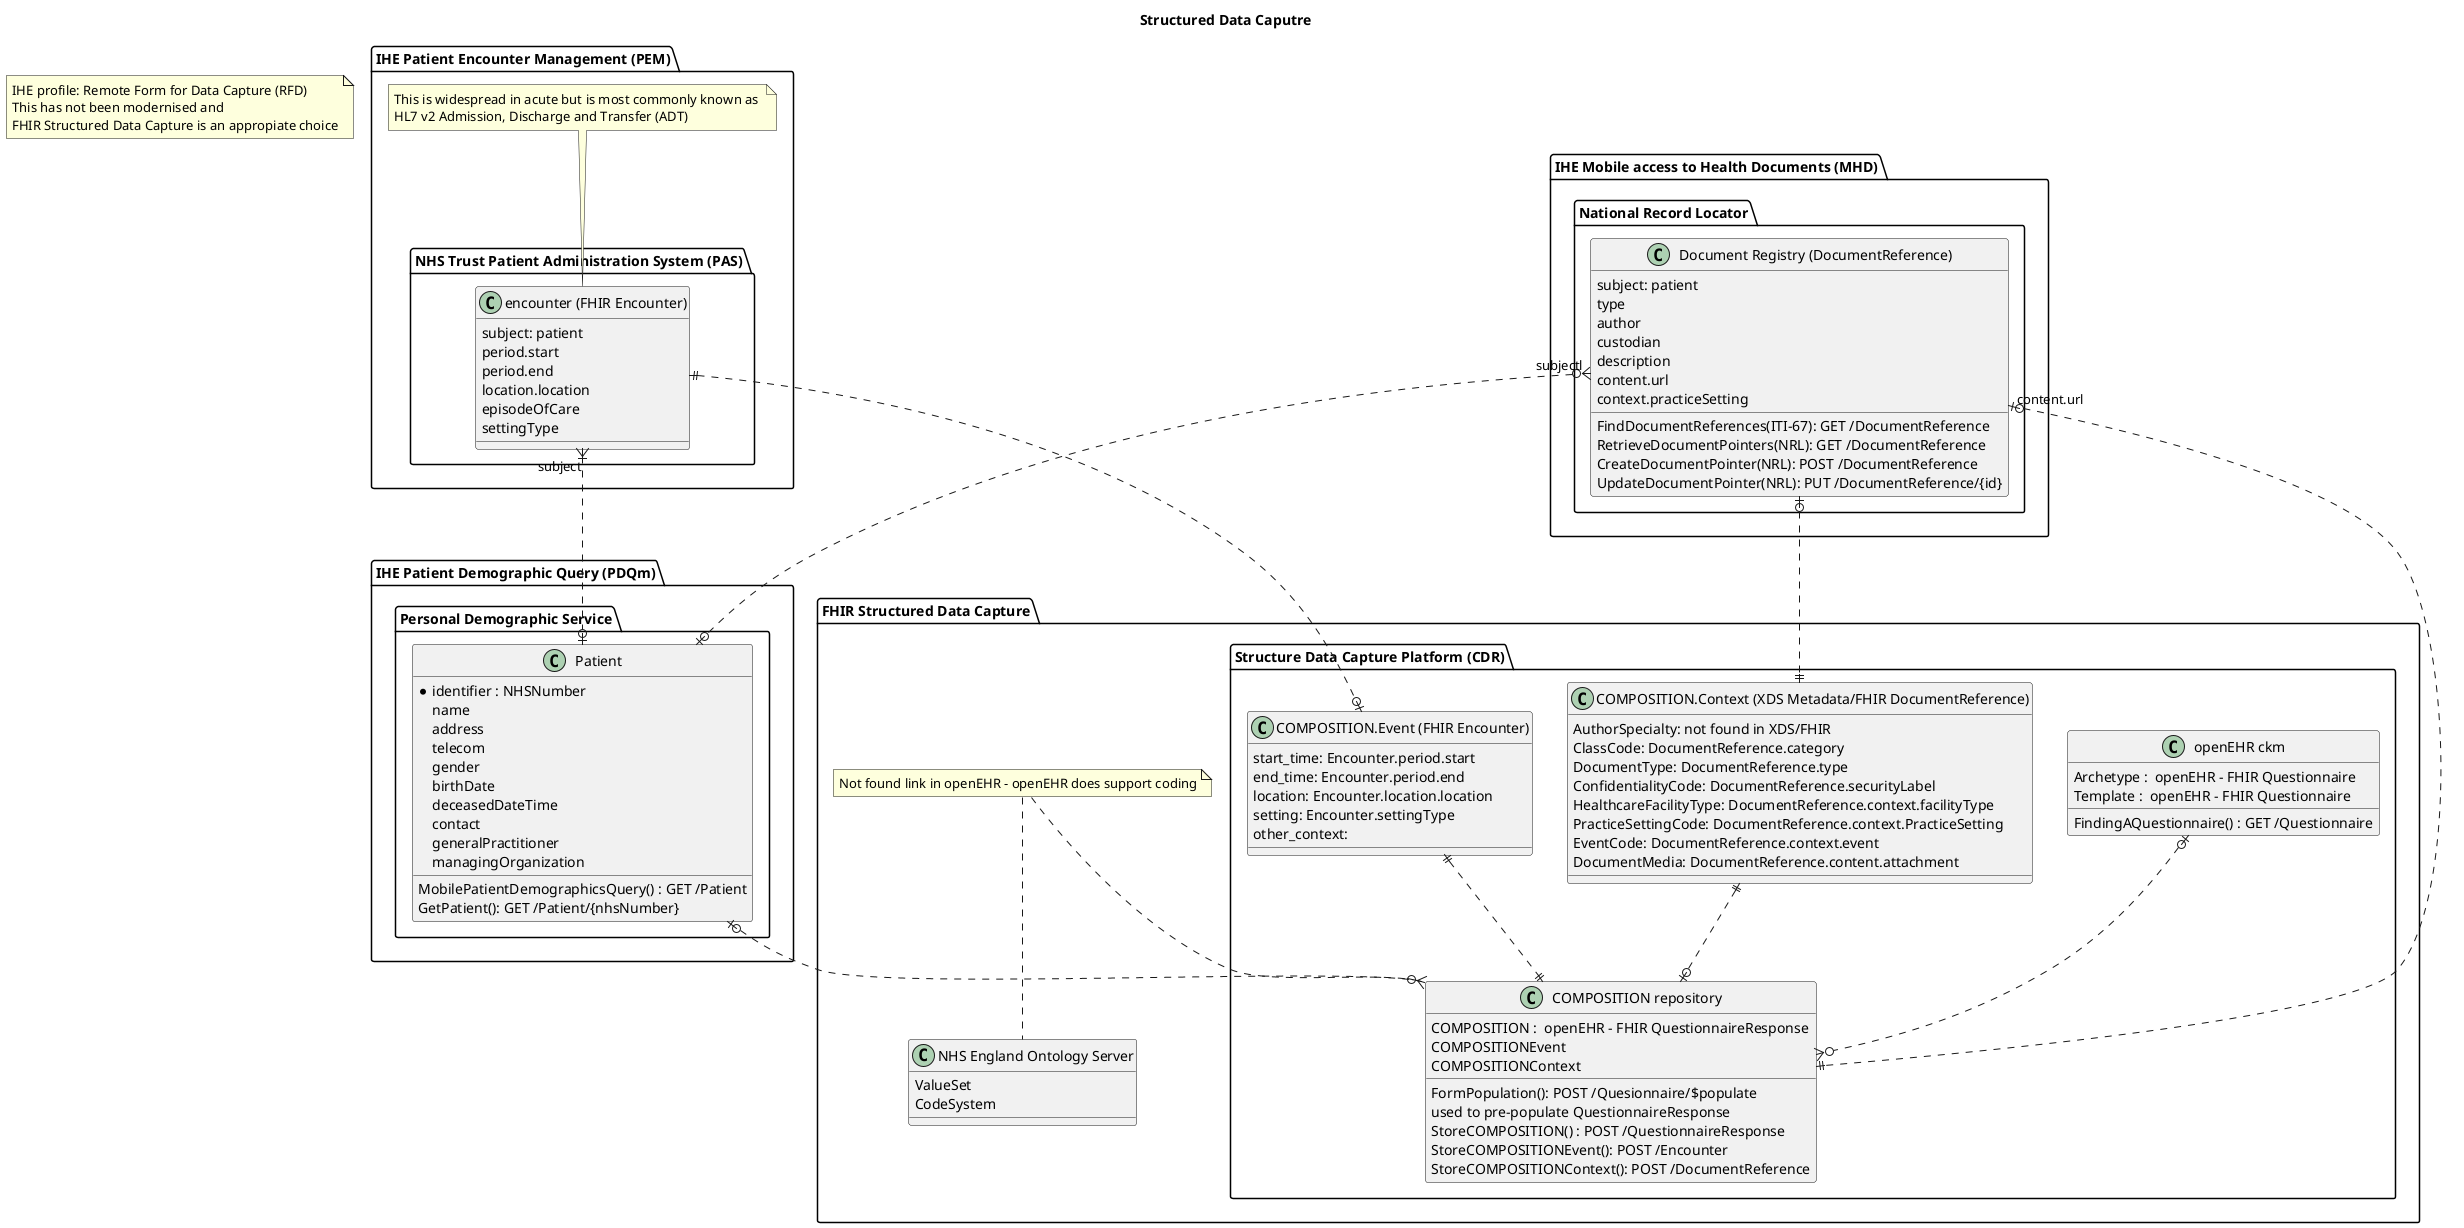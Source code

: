 @startuml


title Structured Data Caputre


  note "IHE profile: Remote Form for Data Capture (RFD) \nThis has not been modernised and \nFHIR Structured Data Capture is an appropiate choice" as RFD


package sdc as "FHIR Structured Data Capture" {

  package openEhrPkg as "Structure Data Capture Platform (CDR)" {
    class openEhrCKM as "openEHR ckm" {
      Archetype :  openEHR - FHIR Questionnaire
      Template :  openEHR - FHIR Questionnaire
      FindingAQuestionnaire() : GET /Questionnaire
    }

    class openEhr as "COMPOSITION repository" {
      COMPOSITION :  openEHR - FHIR QuestionnaireResponse
      COMPOSITIONEvent
      COMPOSITIONContext
      FormPopulation(): POST /Quesionnaire/$populate \nused to pre-populate QuestionnaireResponse
      StoreCOMPOSITION() : POST /QuestionnaireResponse
      StoreCOMPOSITIONEvent(): POST /Encounter
      StoreCOMPOSITIONContext(): POST /DocumentReference
    }

    class openEHREvent as "COMPOSITION.Event (FHIR Encounter)" {
    start_time: Encounter.period.start
    end_time: Encounter.period.end
    location: Encounter.location.location
    setting: Encounter.settingType
    other_context:
    }

    class openEHRContext as "COMPOSITION.Context (XDS Metadata/FHIR DocumentReference)" {
      AuthorSpecialty: not found in XDS/FHIR
      ClassCode: DocumentReference.category
      DocumentType: DocumentReference.type
      ConfidentialityCode: DocumentReference.securityLabel
      HealthcareFacilityType: DocumentReference.context.facilityType
      PracticeSettingCode: DocumentReference.context.PracticeSetting
      EventCode: DocumentReference.context.event
      DocumentMedia: DocumentReference.content.attachment
    }
  }

  class onto as "NHS England Ontology Server" {
    ValueSet
    CodeSystem
  }

  openEHRContext ||..o| openEhr
  openEHREvent ||..|| openEhr
  openEhrCKM |o..o{ openEhr

  note "Not found link in openEHR - openEHR does support coding" as TERM

  TERM .. onto
  TERM .. openEhr

}

package pdqm as "IHE Patient Demographic Query (PDQm)" {

  package pds as "Personal Demographic Service" {

     class Patient {
        * identifier : NHSNumber
  name
  address
  telecom
  gender
  birthDate
  deceasedDateTime
  contact
  generalPractitioner
  managingOrganization
  MobilePatientDemographicsQuery() : GET /Patient
  GetPatient(): GET /Patient/{nhsNumber}
     }
  }
}

package mhd as "IHE Mobile access to Health Documents (MHD)" {
  package nrl as "National Record Locator" {
  class "Document Registry (DocumentReference)" as documentRegistry {
   subject: patient
   type
   author
   custodian
   description
   content.url
   context.practiceSetting
   FindDocumentReferences(ITI-67): GET /DocumentReference
   RetrieveDocumentPointers(NRL): GET /DocumentReference
   CreateDocumentPointer(NRL): POST /DocumentReference
   UpdateDocumentPointer(NRL): PUT /DocumentReference/{id}
}
  }
}

package pem as "IHE Patient Encounter Management (PEM)" {
  package nhstrust as "NHS Trust Patient Administration System (PAS)" {
    class encounter as "encounter (FHIR Encounter)" {
      subject: patient
      period.start
      period.end
      location.location
      episodeOfCare
      settingType
    }
  }

  note "This is widespread in acute but is most commonly known as \nHL7 v2 Admission, Discharge and Transfer (ADT)" as ADT

  ADT.. encounter
}

Patient |o..o{ openEhr
documentRegistry |o..|| openEHRContext
documentRegistry "content.url" |o..|| openEhr
encounter ||..o| openEHREvent
encounter "subject" }|..o| Patient
documentRegistry "subjectl" }o..o| Patient

@enduml
